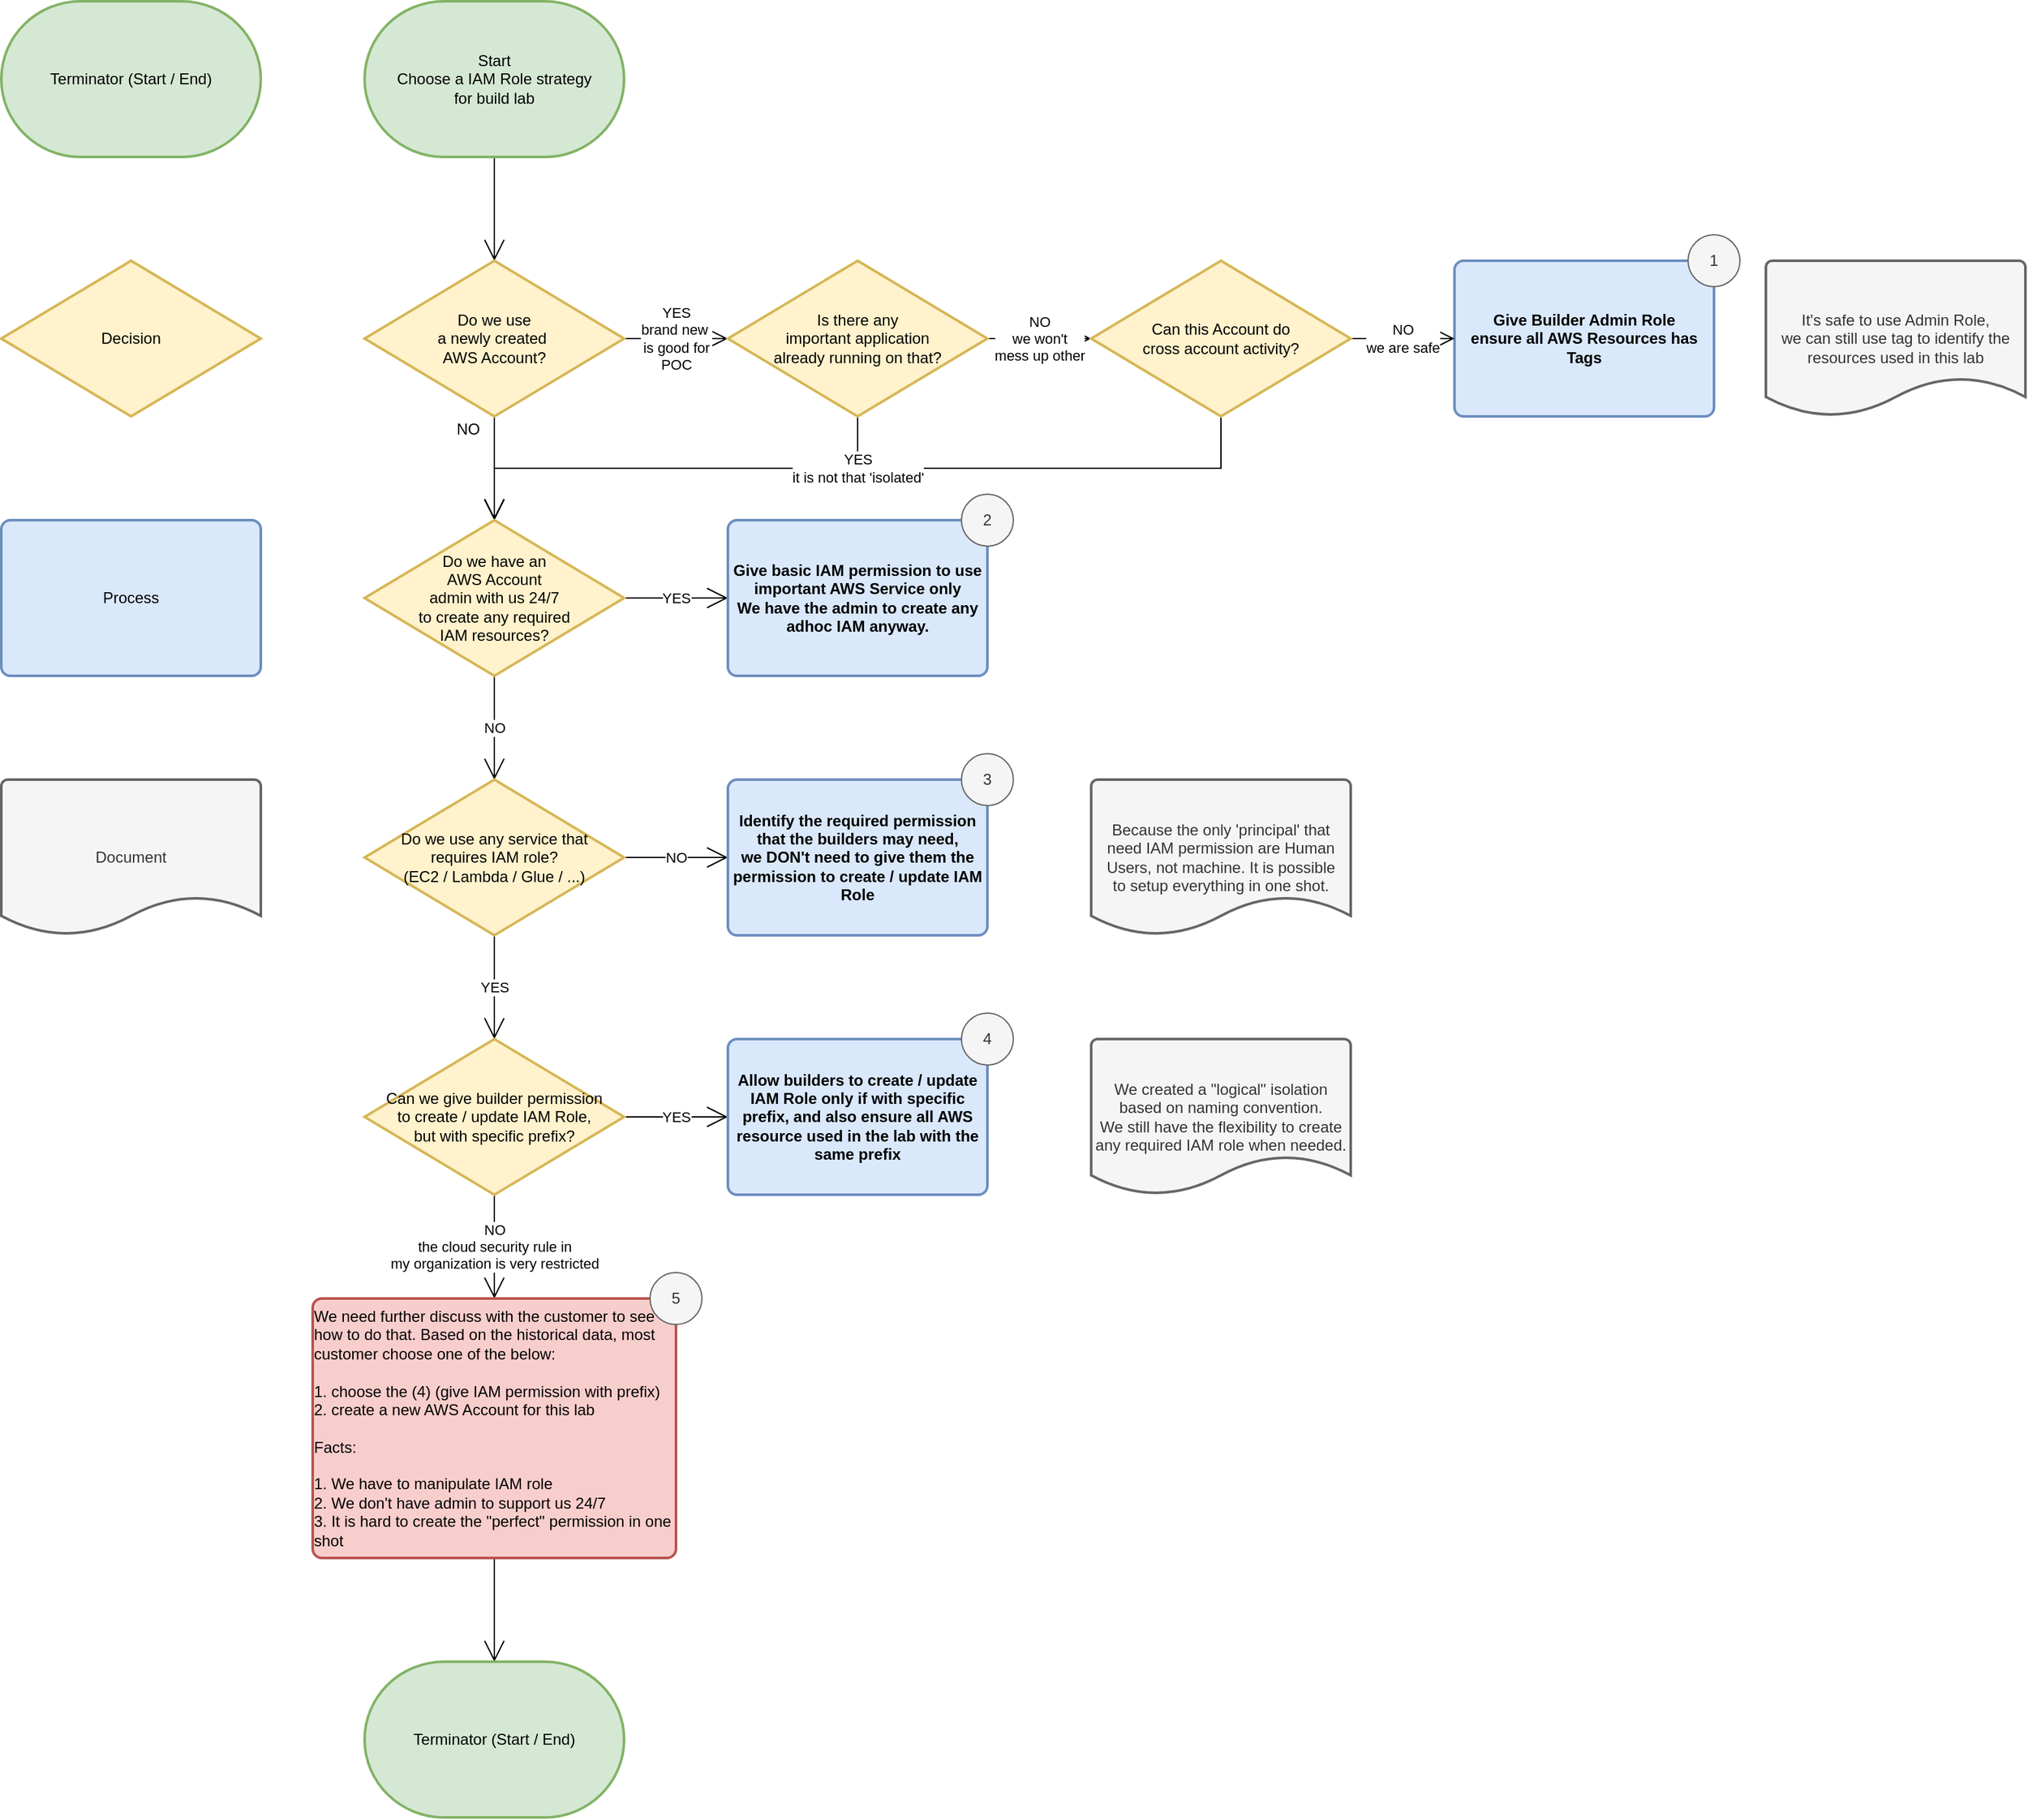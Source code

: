 <mxfile version="15.3.5" type="device"><diagram id="tbo-dNmOcLEAM98nahiU" name="Decision Tree"><mxGraphModel dx="1383" dy="1065" grid="1" gridSize="10" guides="1" tooltips="1" connect="1" arrows="1" fold="1" page="1" pageScale="1" pageWidth="850" pageHeight="1100" math="0" shadow="0"><root><mxCell id="0"/><mxCell id="1" parent="0"/><mxCell id="zr-qyt8mMdPK9tDOM9XE-5" value="Terminator (Start / End)" style="strokeWidth=2;html=1;shape=mxgraph.flowchart.terminator;whiteSpace=wrap;hachureGap=4;pointerEvents=0;fillColor=#d5e8d4;strokeColor=#82b366;" vertex="1" parent="1"><mxGeometry x="280" y="520" width="200" height="120" as="geometry"/></mxCell><mxCell id="zr-qyt8mMdPK9tDOM9XE-6" value="Decision" style="strokeWidth=2;html=1;shape=mxgraph.flowchart.decision;whiteSpace=wrap;hachureGap=4;pointerEvents=0;fillColor=#fff2cc;strokeColor=#d6b656;" vertex="1" parent="1"><mxGeometry x="280" y="720" width="200" height="120" as="geometry"/></mxCell><mxCell id="zr-qyt8mMdPK9tDOM9XE-7" value="Process" style="rounded=1;whiteSpace=wrap;html=1;absoluteArcSize=1;arcSize=14;strokeWidth=2;hachureGap=4;pointerEvents=0;fillColor=#dae8fc;strokeColor=#6c8ebf;" vertex="1" parent="1"><mxGeometry x="280" y="920" width="200" height="120" as="geometry"/></mxCell><mxCell id="zr-qyt8mMdPK9tDOM9XE-20" style="edgeStyle=none;curved=1;rounded=0;orthogonalLoop=1;jettySize=auto;html=1;exitX=0.5;exitY=1;exitDx=0;exitDy=0;exitPerimeter=0;entryX=0.5;entryY=0;entryDx=0;entryDy=0;entryPerimeter=0;endArrow=open;startSize=14;endSize=14;sourcePerimeterSpacing=8;targetPerimeterSpacing=8;" edge="1" parent="1" source="zr-qyt8mMdPK9tDOM9XE-9" target="zr-qyt8mMdPK9tDOM9XE-11"><mxGeometry relative="1" as="geometry"/></mxCell><mxCell id="zr-qyt8mMdPK9tDOM9XE-9" value="Start&lt;br&gt;Choose a IAM Role strategy&lt;br&gt;for build lab" style="strokeWidth=2;html=1;shape=mxgraph.flowchart.terminator;whiteSpace=wrap;hachureGap=4;pointerEvents=0;fillColor=#d5e8d4;strokeColor=#82b366;" vertex="1" parent="1"><mxGeometry x="560" y="520" width="200" height="120" as="geometry"/></mxCell><mxCell id="zr-qyt8mMdPK9tDOM9XE-16" value="YES&lt;br&gt;brand new&amp;nbsp;&lt;br&gt;is good for&lt;br&gt;POC" style="edgeStyle=none;curved=1;rounded=0;orthogonalLoop=1;jettySize=auto;html=1;exitX=1;exitY=0.5;exitDx=0;exitDy=0;exitPerimeter=0;entryX=0;entryY=0.5;entryDx=0;entryDy=0;entryPerimeter=0;endArrow=open;startSize=14;endSize=14;sourcePerimeterSpacing=8;targetPerimeterSpacing=8;" edge="1" parent="1" source="zr-qyt8mMdPK9tDOM9XE-11" target="zr-qyt8mMdPK9tDOM9XE-15"><mxGeometry relative="1" as="geometry"/></mxCell><mxCell id="zr-qyt8mMdPK9tDOM9XE-22" style="edgeStyle=none;curved=1;rounded=0;orthogonalLoop=1;jettySize=auto;html=1;exitX=0.5;exitY=1;exitDx=0;exitDy=0;exitPerimeter=0;entryX=0.5;entryY=0;entryDx=0;entryDy=0;entryPerimeter=0;endArrow=open;startSize=14;endSize=14;sourcePerimeterSpacing=8;targetPerimeterSpacing=8;" edge="1" parent="1" source="zr-qyt8mMdPK9tDOM9XE-11" target="zr-qyt8mMdPK9tDOM9XE-21"><mxGeometry relative="1" as="geometry"/></mxCell><mxCell id="zr-qyt8mMdPK9tDOM9XE-11" value="&lt;span style=&quot;font-family: &amp;#34;helvetica&amp;#34;&quot;&gt;Do we use &lt;br&gt;a newly created&amp;nbsp;&lt;br&gt;&lt;/span&gt;&lt;span style=&quot;font-family: &amp;#34;helvetica&amp;#34;&quot;&gt;AWS Account?&lt;/span&gt;&lt;span style=&quot;font-family: &amp;#34;helvetica&amp;#34;&quot;&gt;&lt;br&gt;&lt;/span&gt;" style="strokeWidth=2;html=1;shape=mxgraph.flowchart.decision;whiteSpace=wrap;hachureGap=4;pointerEvents=0;fillColor=#fff2cc;strokeColor=#d6b656;" vertex="1" parent="1"><mxGeometry x="560" y="720" width="200" height="120" as="geometry"/></mxCell><mxCell id="zr-qyt8mMdPK9tDOM9XE-12" value="&lt;b&gt;Give Builder Admin Role&lt;br&gt;ensure all AWS Resources has Tags&lt;br&gt;&lt;/b&gt;" style="rounded=1;whiteSpace=wrap;html=1;absoluteArcSize=1;arcSize=14;strokeWidth=2;hachureGap=4;pointerEvents=0;fillColor=#dae8fc;strokeColor=#6c8ebf;" vertex="1" parent="1"><mxGeometry x="1400" y="720" width="200" height="120" as="geometry"/></mxCell><mxCell id="zr-qyt8mMdPK9tDOM9XE-13" value="Document" style="strokeWidth=2;html=1;shape=mxgraph.flowchart.document2;whiteSpace=wrap;size=0.25;hachureGap=4;pointerEvents=0;fillColor=#f5f5f5;strokeColor=#666666;fontColor=#333333;" vertex="1" parent="1"><mxGeometry x="280" y="1120" width="200" height="120" as="geometry"/></mxCell><mxCell id="zr-qyt8mMdPK9tDOM9XE-14" value="It's safe to use Admin Role,&lt;br&gt;we can still use tag to identify the resources used in this lab" style="strokeWidth=2;html=1;shape=mxgraph.flowchart.document2;whiteSpace=wrap;size=0.25;hachureGap=4;pointerEvents=0;fillColor=#f5f5f5;strokeColor=#666666;fontColor=#333333;" vertex="1" parent="1"><mxGeometry x="1640" y="720" width="200" height="120" as="geometry"/></mxCell><mxCell id="zr-qyt8mMdPK9tDOM9XE-18" value="NO&lt;br&gt;we won't &lt;br&gt;mess up other" style="edgeStyle=none;curved=1;rounded=0;orthogonalLoop=1;jettySize=auto;html=1;exitX=1;exitY=0.5;exitDx=0;exitDy=0;exitPerimeter=0;entryX=0;entryY=0.5;entryDx=0;entryDy=0;entryPerimeter=0;endArrow=open;startSize=14;endSize=14;sourcePerimeterSpacing=8;targetPerimeterSpacing=8;" edge="1" parent="1" source="zr-qyt8mMdPK9tDOM9XE-15" target="zr-qyt8mMdPK9tDOM9XE-17"><mxGeometry relative="1" as="geometry"/></mxCell><mxCell id="zr-qyt8mMdPK9tDOM9XE-23" value="" style="edgeStyle=orthogonalEdgeStyle;rounded=0;orthogonalLoop=1;jettySize=auto;html=1;exitX=0.5;exitY=1;exitDx=0;exitDy=0;exitPerimeter=0;entryX=0.5;entryY=0;entryDx=0;entryDy=0;entryPerimeter=0;endArrow=open;startSize=14;endSize=14;sourcePerimeterSpacing=8;targetPerimeterSpacing=8;verticalAlign=middle;align=center;horizontal=1;" edge="1" parent="1" source="zr-qyt8mMdPK9tDOM9XE-15" target="zr-qyt8mMdPK9tDOM9XE-21"><mxGeometry relative="1" as="geometry"><Array as="points"><mxPoint x="940" y="880"/><mxPoint x="660" y="880"/></Array></mxGeometry></mxCell><mxCell id="zr-qyt8mMdPK9tDOM9XE-15" value="&lt;font face=&quot;helvetica&quot;&gt;Is there any &lt;br&gt;important application &lt;br&gt;already running on that?&lt;/font&gt;" style="strokeWidth=2;html=1;shape=mxgraph.flowchart.decision;whiteSpace=wrap;hachureGap=4;pointerEvents=0;fillColor=#fff2cc;strokeColor=#d6b656;" vertex="1" parent="1"><mxGeometry x="840" y="720" width="200" height="120" as="geometry"/></mxCell><mxCell id="zr-qyt8mMdPK9tDOM9XE-19" value="NO&lt;br&gt;we are safe" style="edgeStyle=none;curved=1;rounded=0;orthogonalLoop=1;jettySize=auto;html=1;exitX=1;exitY=0.5;exitDx=0;exitDy=0;exitPerimeter=0;entryX=0;entryY=0.5;entryDx=0;entryDy=0;endArrow=open;startSize=14;endSize=14;sourcePerimeterSpacing=8;targetPerimeterSpacing=8;" edge="1" parent="1" source="zr-qyt8mMdPK9tDOM9XE-17" target="zr-qyt8mMdPK9tDOM9XE-12"><mxGeometry relative="1" as="geometry"/></mxCell><mxCell id="zr-qyt8mMdPK9tDOM9XE-24" value="YES&lt;br&gt;it is not that 'isolated'" style="edgeStyle=orthogonalEdgeStyle;rounded=0;orthogonalLoop=1;jettySize=auto;html=1;entryX=0.5;entryY=0;entryDx=0;entryDy=0;entryPerimeter=0;endArrow=open;startSize=14;endSize=14;sourcePerimeterSpacing=8;targetPerimeterSpacing=8;exitX=0.5;exitY=1;exitDx=0;exitDy=0;exitPerimeter=0;" edge="1" parent="1" source="zr-qyt8mMdPK9tDOM9XE-17" target="zr-qyt8mMdPK9tDOM9XE-21"><mxGeometry relative="1" as="geometry"><Array as="points"><mxPoint x="1220" y="880"/><mxPoint x="660" y="880"/></Array></mxGeometry></mxCell><mxCell id="zr-qyt8mMdPK9tDOM9XE-17" value="&lt;font face=&quot;helvetica&quot;&gt;Can this Account do&lt;br&gt;&lt;/font&gt;cross account activity?" style="strokeWidth=2;html=1;shape=mxgraph.flowchart.decision;whiteSpace=wrap;hachureGap=4;pointerEvents=0;fillColor=#fff2cc;strokeColor=#d6b656;" vertex="1" parent="1"><mxGeometry x="1120" y="720" width="200" height="120" as="geometry"/></mxCell><mxCell id="zr-qyt8mMdPK9tDOM9XE-31" value="NO" style="edgeStyle=orthogonalEdgeStyle;rounded=0;orthogonalLoop=1;jettySize=auto;html=1;exitX=0.5;exitY=1;exitDx=0;exitDy=0;exitPerimeter=0;entryX=0.5;entryY=0;entryDx=0;entryDy=0;entryPerimeter=0;endArrow=open;startSize=14;endSize=14;sourcePerimeterSpacing=8;targetPerimeterSpacing=8;align=center;verticalAlign=middle;" edge="1" parent="1" source="zr-qyt8mMdPK9tDOM9XE-21" target="zr-qyt8mMdPK9tDOM9XE-30"><mxGeometry relative="1" as="geometry"/></mxCell><mxCell id="zr-qyt8mMdPK9tDOM9XE-32" value="YES" style="edgeStyle=orthogonalEdgeStyle;rounded=0;orthogonalLoop=1;jettySize=auto;html=1;exitX=1;exitY=0.5;exitDx=0;exitDy=0;exitPerimeter=0;entryX=0;entryY=0.5;entryDx=0;entryDy=0;endArrow=open;startSize=14;endSize=14;sourcePerimeterSpacing=8;targetPerimeterSpacing=8;align=center;verticalAlign=middle;" edge="1" parent="1" source="zr-qyt8mMdPK9tDOM9XE-21" target="zr-qyt8mMdPK9tDOM9XE-26"><mxGeometry relative="1" as="geometry"/></mxCell><mxCell id="zr-qyt8mMdPK9tDOM9XE-21" value="&lt;span style=&quot;font-family: &amp;#34;helvetica&amp;#34;&quot;&gt;Do we have an &lt;br&gt;AWS Account&lt;br&gt;admin with us 24/7 &lt;br&gt;to create any required &lt;br&gt;IAM resources?&lt;br&gt;&lt;/span&gt;" style="strokeWidth=2;html=1;shape=mxgraph.flowchart.decision;whiteSpace=wrap;hachureGap=4;pointerEvents=0;fillColor=#fff2cc;strokeColor=#d6b656;" vertex="1" parent="1"><mxGeometry x="560" y="920" width="200" height="120" as="geometry"/></mxCell><mxCell id="zr-qyt8mMdPK9tDOM9XE-26" value="&lt;b&gt;Give basic IAM permission to use important AWS Service only&lt;br&gt;We have the admin to create any adhoc IAM anyway.&lt;br&gt;&lt;/b&gt;" style="rounded=1;whiteSpace=wrap;html=1;absoluteArcSize=1;arcSize=14;strokeWidth=2;hachureGap=4;pointerEvents=0;fillColor=#dae8fc;strokeColor=#6c8ebf;" vertex="1" parent="1"><mxGeometry x="840" y="920" width="200" height="120" as="geometry"/></mxCell><mxCell id="zr-qyt8mMdPK9tDOM9XE-29" value="NO" style="text;html=1;strokeColor=none;fillColor=none;align=center;verticalAlign=middle;whiteSpace=wrap;rounded=0;hachureGap=4;pointerEvents=0;" vertex="1" parent="1"><mxGeometry x="620" y="840" width="40" height="20" as="geometry"/></mxCell><mxCell id="zr-qyt8mMdPK9tDOM9XE-35" value="YES" style="edgeStyle=orthogonalEdgeStyle;rounded=0;orthogonalLoop=1;jettySize=auto;html=1;exitX=0.5;exitY=1;exitDx=0;exitDy=0;exitPerimeter=0;entryX=0.5;entryY=0;entryDx=0;entryDy=0;entryPerimeter=0;endArrow=open;startSize=14;endSize=14;sourcePerimeterSpacing=8;targetPerimeterSpacing=8;align=center;verticalAlign=middle;" edge="1" parent="1" source="zr-qyt8mMdPK9tDOM9XE-30" target="zr-qyt8mMdPK9tDOM9XE-33"><mxGeometry relative="1" as="geometry"/></mxCell><mxCell id="zr-qyt8mMdPK9tDOM9XE-38" value="NO" style="edgeStyle=orthogonalEdgeStyle;rounded=0;orthogonalLoop=1;jettySize=auto;html=1;exitX=1;exitY=0.5;exitDx=0;exitDy=0;exitPerimeter=0;entryX=0;entryY=0.5;entryDx=0;entryDy=0;endArrow=open;startSize=14;endSize=14;sourcePerimeterSpacing=8;targetPerimeterSpacing=8;align=center;verticalAlign=middle;" edge="1" parent="1" source="zr-qyt8mMdPK9tDOM9XE-30" target="zr-qyt8mMdPK9tDOM9XE-36"><mxGeometry relative="1" as="geometry"/></mxCell><mxCell id="zr-qyt8mMdPK9tDOM9XE-30" value="&lt;span style=&quot;font-family: &amp;#34;helvetica&amp;#34;&quot;&gt;Do we use any service that &lt;br&gt;requires IAM role?&lt;br&gt;(EC2 / Lambda / Glue / ...)&lt;br&gt;&lt;/span&gt;" style="strokeWidth=2;html=1;shape=mxgraph.flowchart.decision;whiteSpace=wrap;hachureGap=4;pointerEvents=0;fillColor=#fff2cc;strokeColor=#d6b656;" vertex="1" parent="1"><mxGeometry x="560" y="1120" width="200" height="120" as="geometry"/></mxCell><mxCell id="zr-qyt8mMdPK9tDOM9XE-40" value="YES" style="edgeStyle=orthogonalEdgeStyle;rounded=0;orthogonalLoop=1;jettySize=auto;html=1;exitX=1;exitY=0.5;exitDx=0;exitDy=0;exitPerimeter=0;entryX=0;entryY=0.5;entryDx=0;entryDy=0;endArrow=open;startSize=14;endSize=14;sourcePerimeterSpacing=8;targetPerimeterSpacing=8;align=center;verticalAlign=middle;" edge="1" parent="1" source="zr-qyt8mMdPK9tDOM9XE-33" target="zr-qyt8mMdPK9tDOM9XE-34"><mxGeometry relative="1" as="geometry"/></mxCell><mxCell id="zr-qyt8mMdPK9tDOM9XE-42" value="NO&lt;br&gt;the cloud security rule in &lt;br&gt;my organization is very restricted" style="edgeStyle=orthogonalEdgeStyle;rounded=0;orthogonalLoop=1;jettySize=auto;html=1;exitX=0.5;exitY=1;exitDx=0;exitDy=0;exitPerimeter=0;entryX=0.5;entryY=0;entryDx=0;entryDy=0;entryPerimeter=0;endArrow=open;startSize=14;endSize=14;sourcePerimeterSpacing=8;targetPerimeterSpacing=8;align=center;verticalAlign=middle;" edge="1" parent="1" source="zr-qyt8mMdPK9tDOM9XE-33"><mxGeometry relative="1" as="geometry"><mxPoint x="660" y="1520" as="targetPoint"/></mxGeometry></mxCell><mxCell id="zr-qyt8mMdPK9tDOM9XE-33" value="&lt;span style=&quot;font-family: &amp;#34;helvetica&amp;#34;&quot;&gt;Can we give builder permission &lt;br&gt;to create / update IAM Role,&lt;br&gt;but with specific prefix?&lt;br&gt;&lt;/span&gt;" style="strokeWidth=2;html=1;shape=mxgraph.flowchart.decision;whiteSpace=wrap;hachureGap=4;pointerEvents=0;fillColor=#fff2cc;strokeColor=#d6b656;" vertex="1" parent="1"><mxGeometry x="560" y="1320" width="200" height="120" as="geometry"/></mxCell><mxCell id="zr-qyt8mMdPK9tDOM9XE-34" value="&lt;b&gt;Allow builders to create / update IAM Role only if with specific prefix, and also ensure all AWS resource used in the lab with the same prefix&lt;br&gt;&lt;/b&gt;" style="rounded=1;whiteSpace=wrap;html=1;absoluteArcSize=1;arcSize=14;strokeWidth=2;hachureGap=4;pointerEvents=0;fillColor=#dae8fc;strokeColor=#6c8ebf;" vertex="1" parent="1"><mxGeometry x="840" y="1320" width="200" height="120" as="geometry"/></mxCell><mxCell id="zr-qyt8mMdPK9tDOM9XE-36" value="&lt;b&gt;Identify the required permission that the builders may need,&lt;br&gt;we DON't need to give them the permission to create / update IAM Role&lt;br&gt;&lt;/b&gt;" style="rounded=1;whiteSpace=wrap;html=1;absoluteArcSize=1;arcSize=14;strokeWidth=2;hachureGap=4;pointerEvents=0;fillColor=#dae8fc;strokeColor=#6c8ebf;" vertex="1" parent="1"><mxGeometry x="840" y="1120" width="200" height="120" as="geometry"/></mxCell><mxCell id="zr-qyt8mMdPK9tDOM9XE-37" value="Because the only 'principal' that need IAM permission are Human Users, not machine. It is possible&lt;br&gt;to setup everything in one shot." style="strokeWidth=2;html=1;shape=mxgraph.flowchart.document2;whiteSpace=wrap;size=0.25;hachureGap=4;pointerEvents=0;fillColor=#f5f5f5;strokeColor=#666666;fontColor=#333333;" vertex="1" parent="1"><mxGeometry x="1120" y="1120" width="200" height="120" as="geometry"/></mxCell><mxCell id="zr-qyt8mMdPK9tDOM9XE-39" value="We created a &quot;logical&quot; isolation based on naming convention.&lt;br&gt;We still have the flexibility to create any required IAM role when needed." style="strokeWidth=2;html=1;shape=mxgraph.flowchart.document2;whiteSpace=wrap;size=0.25;hachureGap=4;pointerEvents=0;fillColor=#f5f5f5;strokeColor=#666666;fontColor=#333333;" vertex="1" parent="1"><mxGeometry x="1120" y="1320" width="200" height="120" as="geometry"/></mxCell><mxCell id="zr-qyt8mMdPK9tDOM9XE-47" style="edgeStyle=orthogonalEdgeStyle;rounded=0;orthogonalLoop=1;jettySize=auto;html=1;exitX=0.5;exitY=1;exitDx=0;exitDy=0;entryX=0.5;entryY=0;entryDx=0;entryDy=0;entryPerimeter=0;endArrow=open;startSize=14;endSize=14;sourcePerimeterSpacing=8;targetPerimeterSpacing=8;align=center;verticalAlign=middle;" edge="1" parent="1" source="zr-qyt8mMdPK9tDOM9XE-43" target="zr-qyt8mMdPK9tDOM9XE-46"><mxGeometry relative="1" as="geometry"/></mxCell><mxCell id="zr-qyt8mMdPK9tDOM9XE-43" value="&lt;div style=&quot;text-align: left&quot;&gt;We need further discuss with the customer to see how to do that. Based on the historical data, most customer choose one of the below:&lt;/div&gt;&lt;div style=&quot;text-align: left&quot;&gt;&lt;br&gt;&lt;/div&gt;&lt;div style=&quot;text-align: left&quot;&gt;1. choose the (4) (give IAM permission with prefix)&lt;/div&gt;&lt;div style=&quot;text-align: left&quot;&gt;2. create a new AWS Account for this lab&lt;/div&gt;&lt;div style=&quot;text-align: left&quot;&gt;&lt;br&gt;&lt;/div&gt;&lt;div style=&quot;text-align: left&quot;&gt;Facts:&lt;/div&gt;&lt;div style=&quot;text-align: left&quot;&gt;&lt;br&gt;&lt;/div&gt;&lt;div style=&quot;text-align: left&quot;&gt;&lt;span&gt;1. We have to manipulate IAM role&lt;/span&gt;&lt;/div&gt;&lt;div style=&quot;text-align: left&quot;&gt;&lt;span&gt;2. We don't have admin to support us 24/7&lt;/span&gt;&lt;/div&gt;&lt;div style=&quot;text-align: left&quot;&gt;&lt;span&gt;3. It is hard to create the &quot;perfect&quot; permission in one shot&lt;/span&gt;&lt;/div&gt;" style="rounded=1;whiteSpace=wrap;html=1;absoluteArcSize=1;arcSize=14;strokeWidth=2;hachureGap=4;pointerEvents=0;fillColor=#f8cecc;strokeColor=#b85450;" vertex="1" parent="1"><mxGeometry x="520" y="1520" width="280" height="200" as="geometry"/></mxCell><mxCell id="zr-qyt8mMdPK9tDOM9XE-46" value="Terminator (Start / End)" style="strokeWidth=2;html=1;shape=mxgraph.flowchart.terminator;whiteSpace=wrap;hachureGap=4;pointerEvents=0;fillColor=#d5e8d4;strokeColor=#82b366;" vertex="1" parent="1"><mxGeometry x="560" y="1800" width="200" height="120" as="geometry"/></mxCell><mxCell id="zr-qyt8mMdPK9tDOM9XE-48" value="1" style="ellipse;whiteSpace=wrap;html=1;aspect=fixed;hachureGap=4;pointerEvents=0;fillColor=#f5f5f5;strokeColor=#666666;fontColor=#333333;" vertex="1" parent="1"><mxGeometry x="1580" y="700" width="40" height="40" as="geometry"/></mxCell><mxCell id="zr-qyt8mMdPK9tDOM9XE-49" value="2" style="ellipse;whiteSpace=wrap;html=1;aspect=fixed;hachureGap=4;pointerEvents=0;fillColor=#f5f5f5;strokeColor=#666666;fontColor=#333333;" vertex="1" parent="1"><mxGeometry x="1020" y="900" width="40" height="40" as="geometry"/></mxCell><mxCell id="zr-qyt8mMdPK9tDOM9XE-50" value="3" style="ellipse;whiteSpace=wrap;html=1;aspect=fixed;hachureGap=4;pointerEvents=0;fillColor=#f5f5f5;strokeColor=#666666;fontColor=#333333;" vertex="1" parent="1"><mxGeometry x="1020" y="1100" width="40" height="40" as="geometry"/></mxCell><mxCell id="zr-qyt8mMdPK9tDOM9XE-51" value="4" style="ellipse;whiteSpace=wrap;html=1;aspect=fixed;hachureGap=4;pointerEvents=0;fillColor=#f5f5f5;strokeColor=#666666;fontColor=#333333;" vertex="1" parent="1"><mxGeometry x="1020" y="1300" width="40" height="40" as="geometry"/></mxCell><mxCell id="zr-qyt8mMdPK9tDOM9XE-52" value="5" style="ellipse;whiteSpace=wrap;html=1;aspect=fixed;hachureGap=4;pointerEvents=0;fillColor=#f5f5f5;strokeColor=#666666;fontColor=#333333;" vertex="1" parent="1"><mxGeometry x="780" y="1500" width="40" height="40" as="geometry"/></mxCell></root></mxGraphModel></diagram></mxfile>